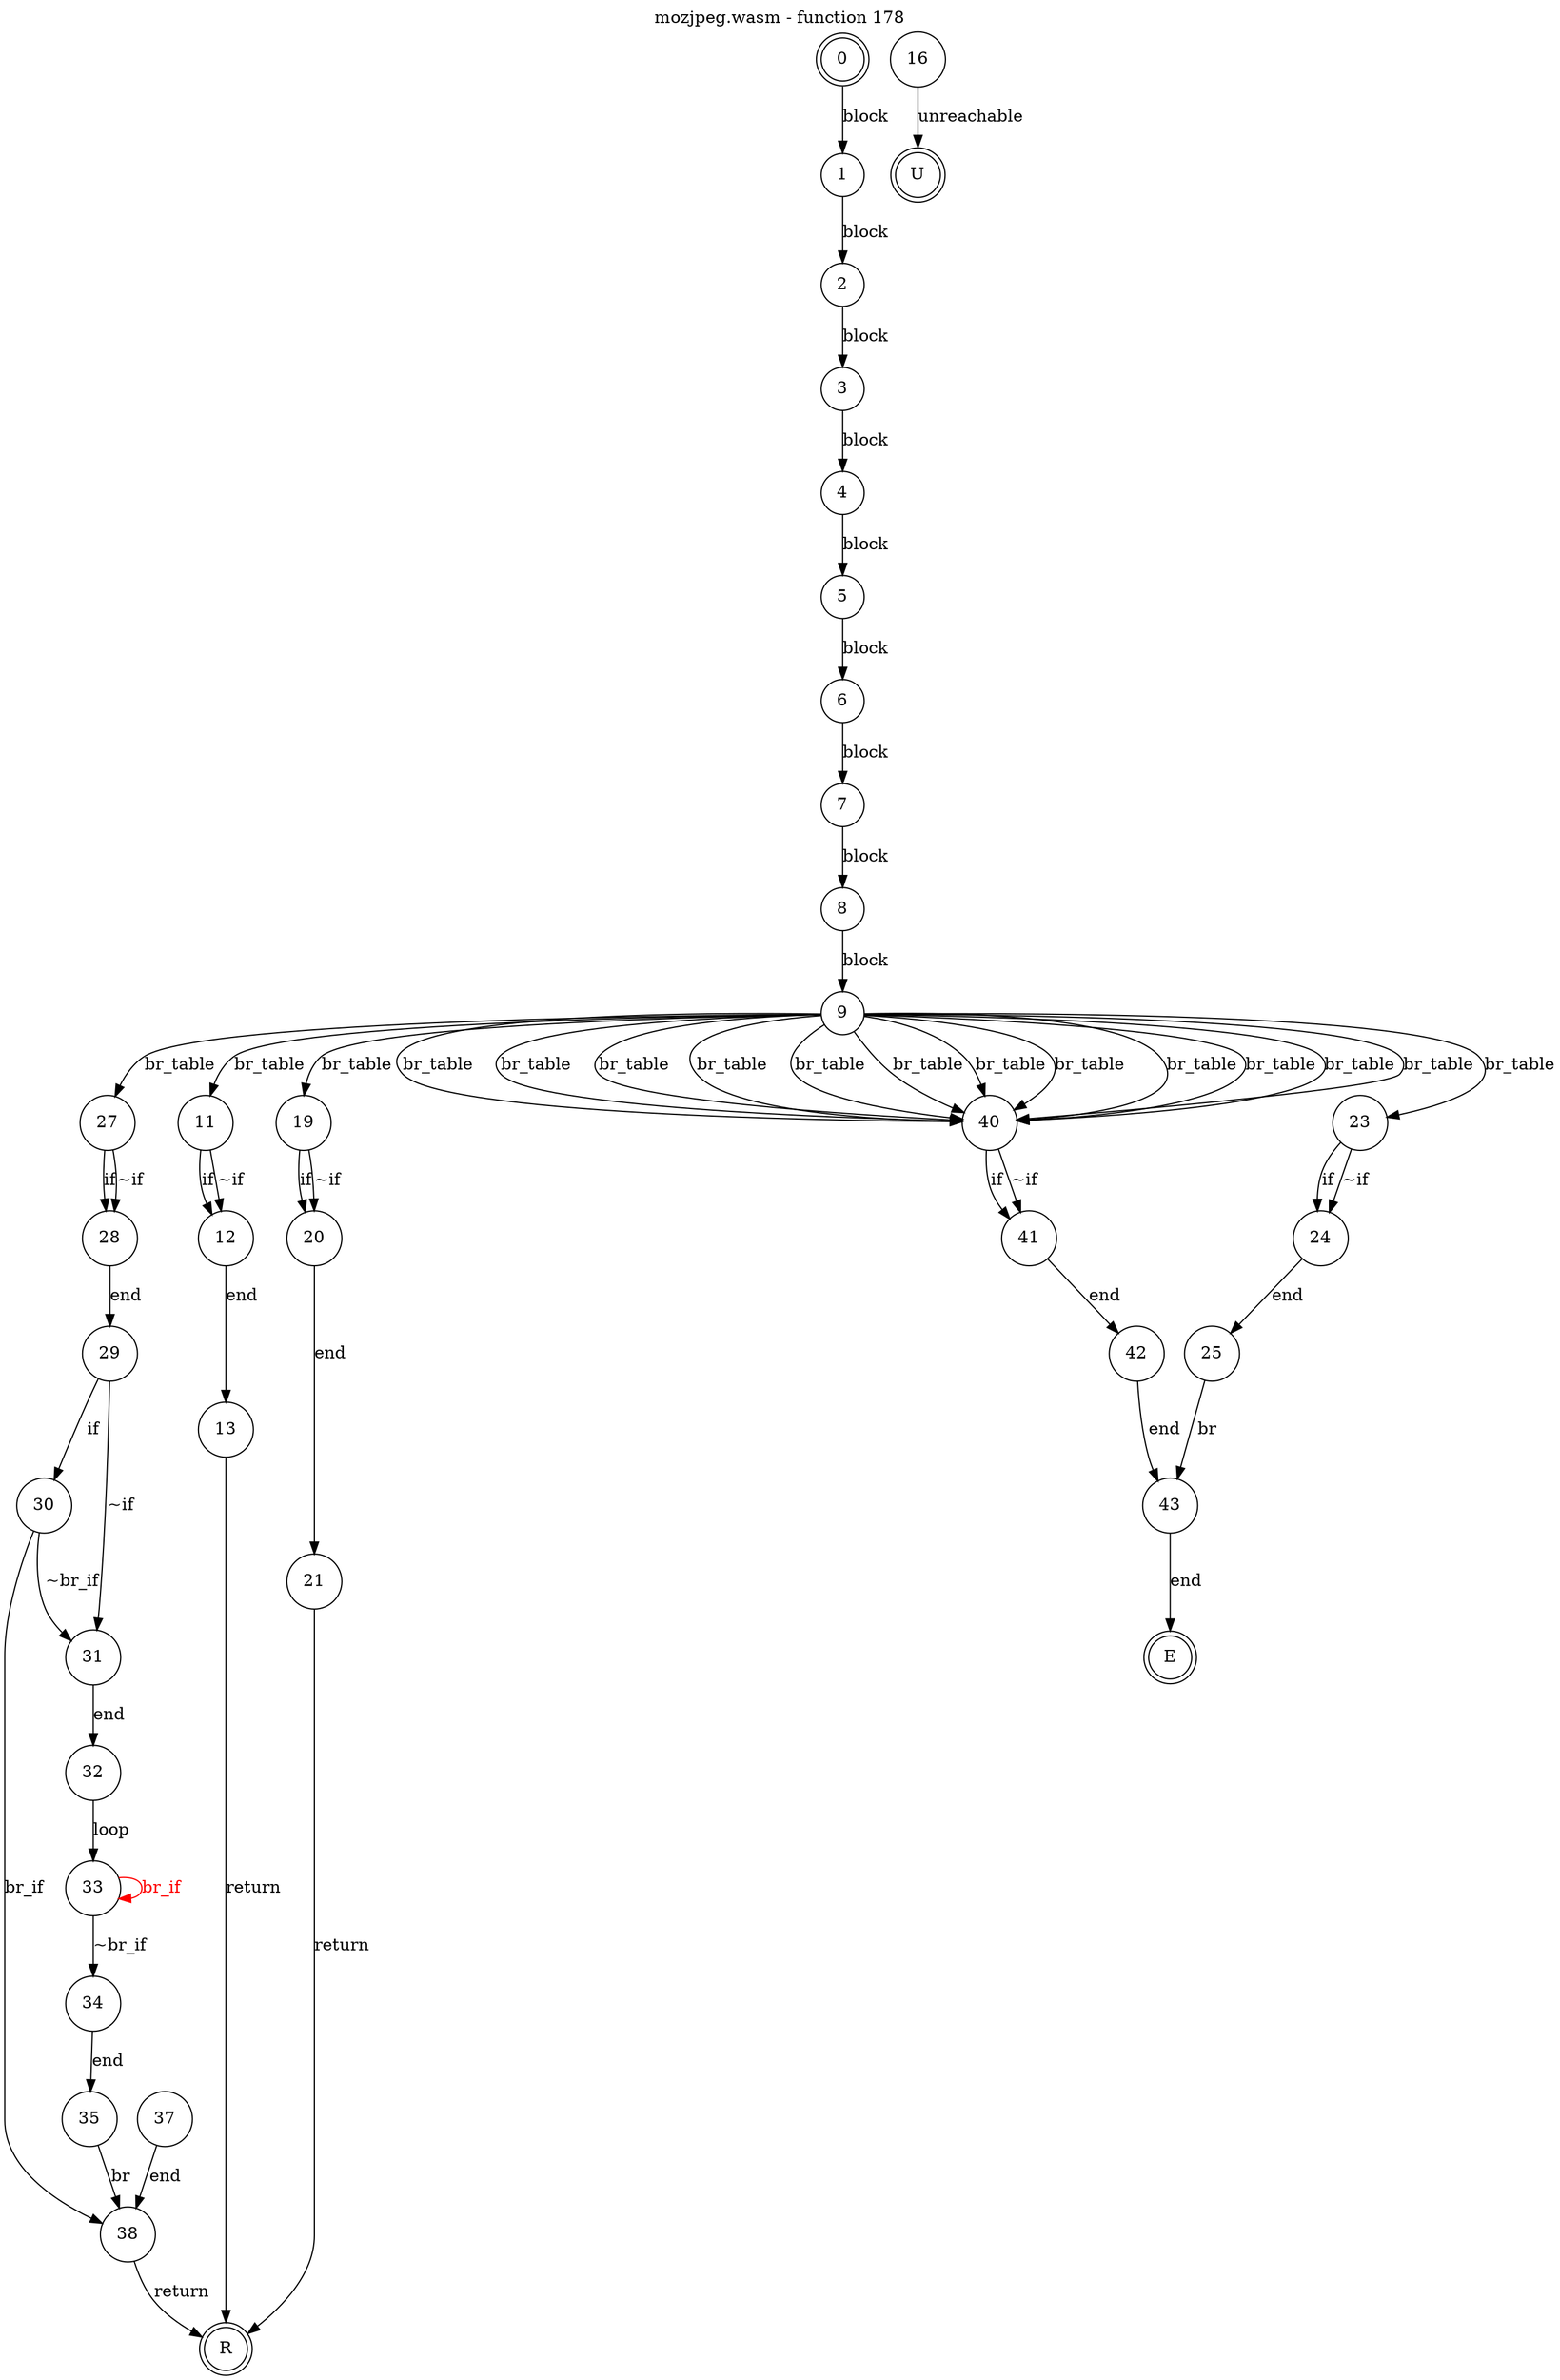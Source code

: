 digraph finite_state_machine {
    label = "mozjpeg.wasm - function 178"
    labelloc =  t
    labelfontsize = 16
    labelfontcolor = black
    labelfontname = "Helvetica"
    node [shape = doublecircle]; 0 E U R ;
    node [shape = circle];
    0 -> 1[label="block"];
    1 -> 2[label="block"];
    2 -> 3[label="block"];
    3 -> 4[label="block"];
    4 -> 5[label="block"];
    5 -> 6[label="block"];
    6 -> 7[label="block"];
    7 -> 8[label="block"];
    8 -> 9[label="block"];
    9 -> 27[label="br_table"];
    9 -> 11[label="br_table"];
    9 -> 40[label="br_table"];
    9 -> 40[label="br_table"];
    9 -> 19[label="br_table"];
    9 -> 23[label="br_table"];
    9 -> 40[label="br_table"];
    9 -> 40[label="br_table"];
    9 -> 40[label="br_table"];
    9 -> 40[label="br_table"];
    9 -> 40[label="br_table"];
    9 -> 40[label="br_table"];
    9 -> 40[label="br_table"];
    9 -> 40[label="br_table"];
    9 -> 40[label="br_table"];
    9 -> 40[label="br_table"];
    11 -> 12[label="if"];
    11 -> 12[label="~if"];
    12 -> 13[label="end"];
    13 -> R[label="return"];
    16 -> U[label="unreachable"];
    19 -> 20[label="if"];
    19 -> 20[label="~if"];
    20 -> 21[label="end"];
    21 -> R[label="return"];
    23 -> 24[label="if"];
    23 -> 24[label="~if"];
    24 -> 25[label="end"];
    25 -> 43[label="br"];
    27 -> 28[label="if"];
    27 -> 28[label="~if"];
    28 -> 29[label="end"];
    29 -> 30[label="if"];
    29 -> 31[label="~if"];
    30 -> 31[label="~br_if"];
    30 -> 38[label="br_if"];
    31 -> 32[label="end"];
    32 -> 33[label="loop"];
    33 -> 34[label="~br_if"];
    33 -> 33[color="red" fontcolor="red" label="br_if"];
    34 -> 35[label="end"];
    35 -> 38[label="br"];
    37 -> 38[label="end"];
    38 -> R[label="return"];
    40 -> 41[label="if"];
    40 -> 41[label="~if"];
    41 -> 42[label="end"];
    42 -> 43[label="end"];
    43 -> E[label="end"];
}
